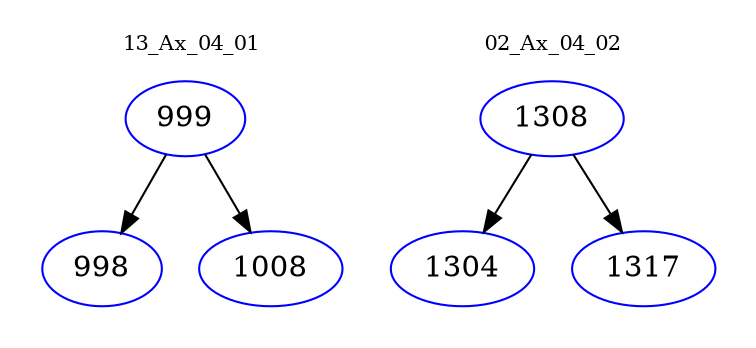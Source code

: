 digraph{
subgraph cluster_0 {
color = white
label = "13_Ax_04_01";
fontsize=10;
T0_999 [label="999", color="blue"]
T0_999 -> T0_998 [color="black"]
T0_998 [label="998", color="blue"]
T0_999 -> T0_1008 [color="black"]
T0_1008 [label="1008", color="blue"]
}
subgraph cluster_1 {
color = white
label = "02_Ax_04_02";
fontsize=10;
T1_1308 [label="1308", color="blue"]
T1_1308 -> T1_1304 [color="black"]
T1_1304 [label="1304", color="blue"]
T1_1308 -> T1_1317 [color="black"]
T1_1317 [label="1317", color="blue"]
}
}
